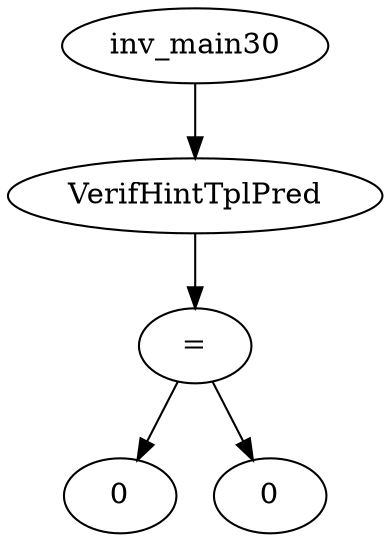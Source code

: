 digraph dag {
0 [label="inv_main30"];
1 [label="VerifHintTplPred"];
2 [label="="];
3 [label="0"];
4 [label="0"];
0->1[label=""]
1->2[label=""]
2->4[label=""]
2 -> 3[label=""]
}
